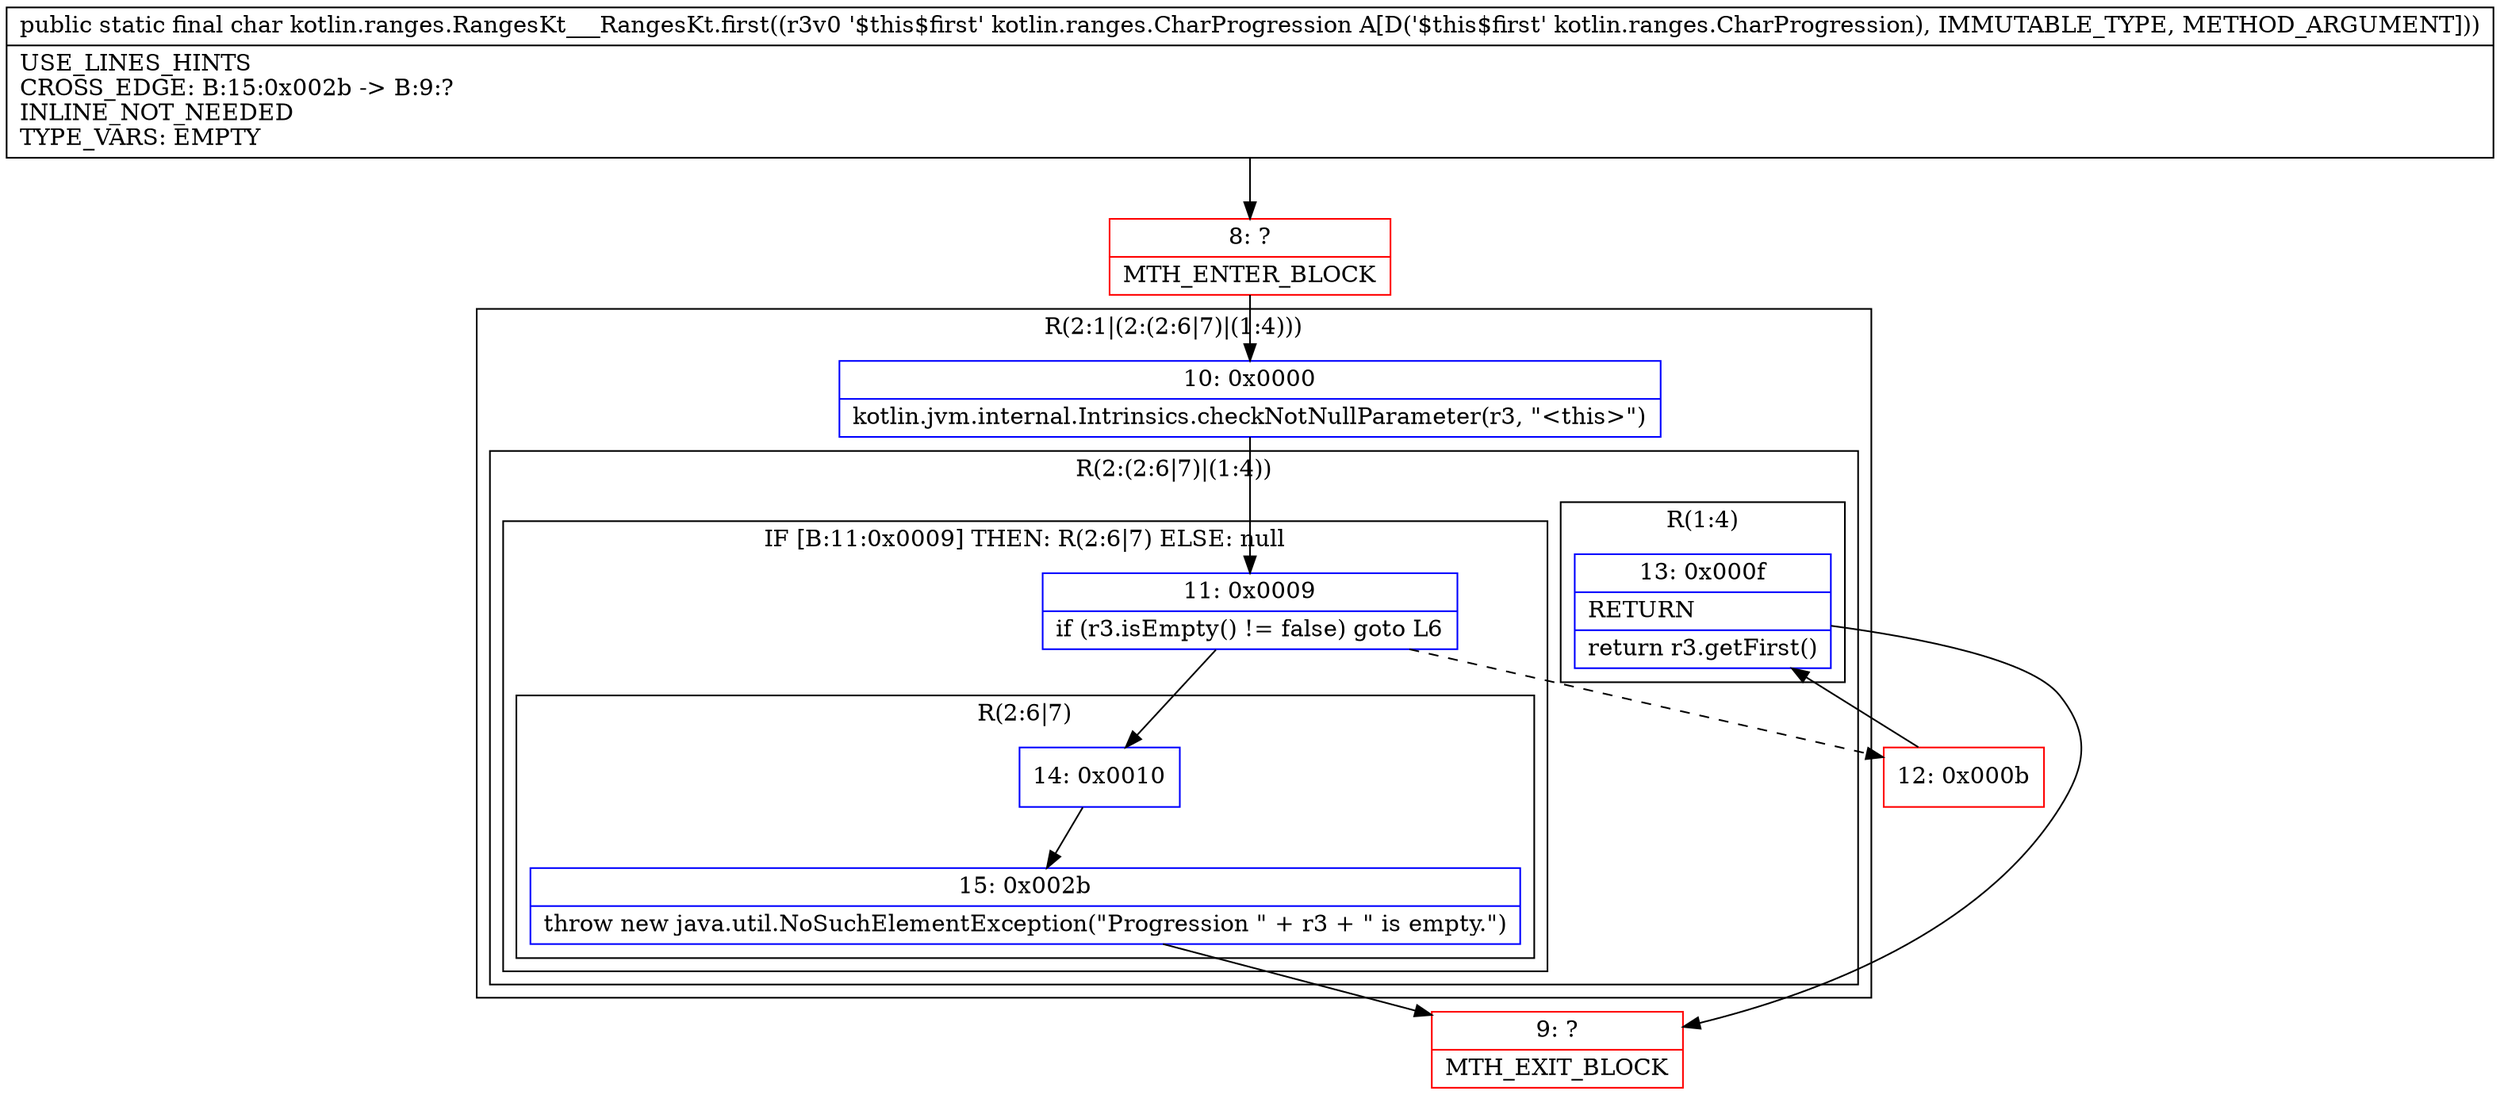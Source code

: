 digraph "CFG forkotlin.ranges.RangesKt___RangesKt.first(Lkotlin\/ranges\/CharProgression;)C" {
subgraph cluster_Region_1701456700 {
label = "R(2:1|(2:(2:6|7)|(1:4)))";
node [shape=record,color=blue];
Node_10 [shape=record,label="{10\:\ 0x0000|kotlin.jvm.internal.Intrinsics.checkNotNullParameter(r3, \"\<this\>\")\l}"];
subgraph cluster_Region_1122508723 {
label = "R(2:(2:6|7)|(1:4))";
node [shape=record,color=blue];
subgraph cluster_IfRegion_584715004 {
label = "IF [B:11:0x0009] THEN: R(2:6|7) ELSE: null";
node [shape=record,color=blue];
Node_11 [shape=record,label="{11\:\ 0x0009|if (r3.isEmpty() != false) goto L6\l}"];
subgraph cluster_Region_1096843798 {
label = "R(2:6|7)";
node [shape=record,color=blue];
Node_14 [shape=record,label="{14\:\ 0x0010}"];
Node_15 [shape=record,label="{15\:\ 0x002b|throw new java.util.NoSuchElementException(\"Progression \" + r3 + \" is empty.\")\l}"];
}
}
subgraph cluster_Region_1969713869 {
label = "R(1:4)";
node [shape=record,color=blue];
Node_13 [shape=record,label="{13\:\ 0x000f|RETURN\l|return r3.getFirst()\l}"];
}
}
}
Node_8 [shape=record,color=red,label="{8\:\ ?|MTH_ENTER_BLOCK\l}"];
Node_12 [shape=record,color=red,label="{12\:\ 0x000b}"];
Node_9 [shape=record,color=red,label="{9\:\ ?|MTH_EXIT_BLOCK\l}"];
MethodNode[shape=record,label="{public static final char kotlin.ranges.RangesKt___RangesKt.first((r3v0 '$this$first' kotlin.ranges.CharProgression A[D('$this$first' kotlin.ranges.CharProgression), IMMUTABLE_TYPE, METHOD_ARGUMENT]))  | USE_LINES_HINTS\lCROSS_EDGE: B:15:0x002b \-\> B:9:?\lINLINE_NOT_NEEDED\lTYPE_VARS: EMPTY\l}"];
MethodNode -> Node_8;Node_10 -> Node_11;
Node_11 -> Node_12[style=dashed];
Node_11 -> Node_14;
Node_14 -> Node_15;
Node_15 -> Node_9;
Node_13 -> Node_9;
Node_8 -> Node_10;
Node_12 -> Node_13;
}

